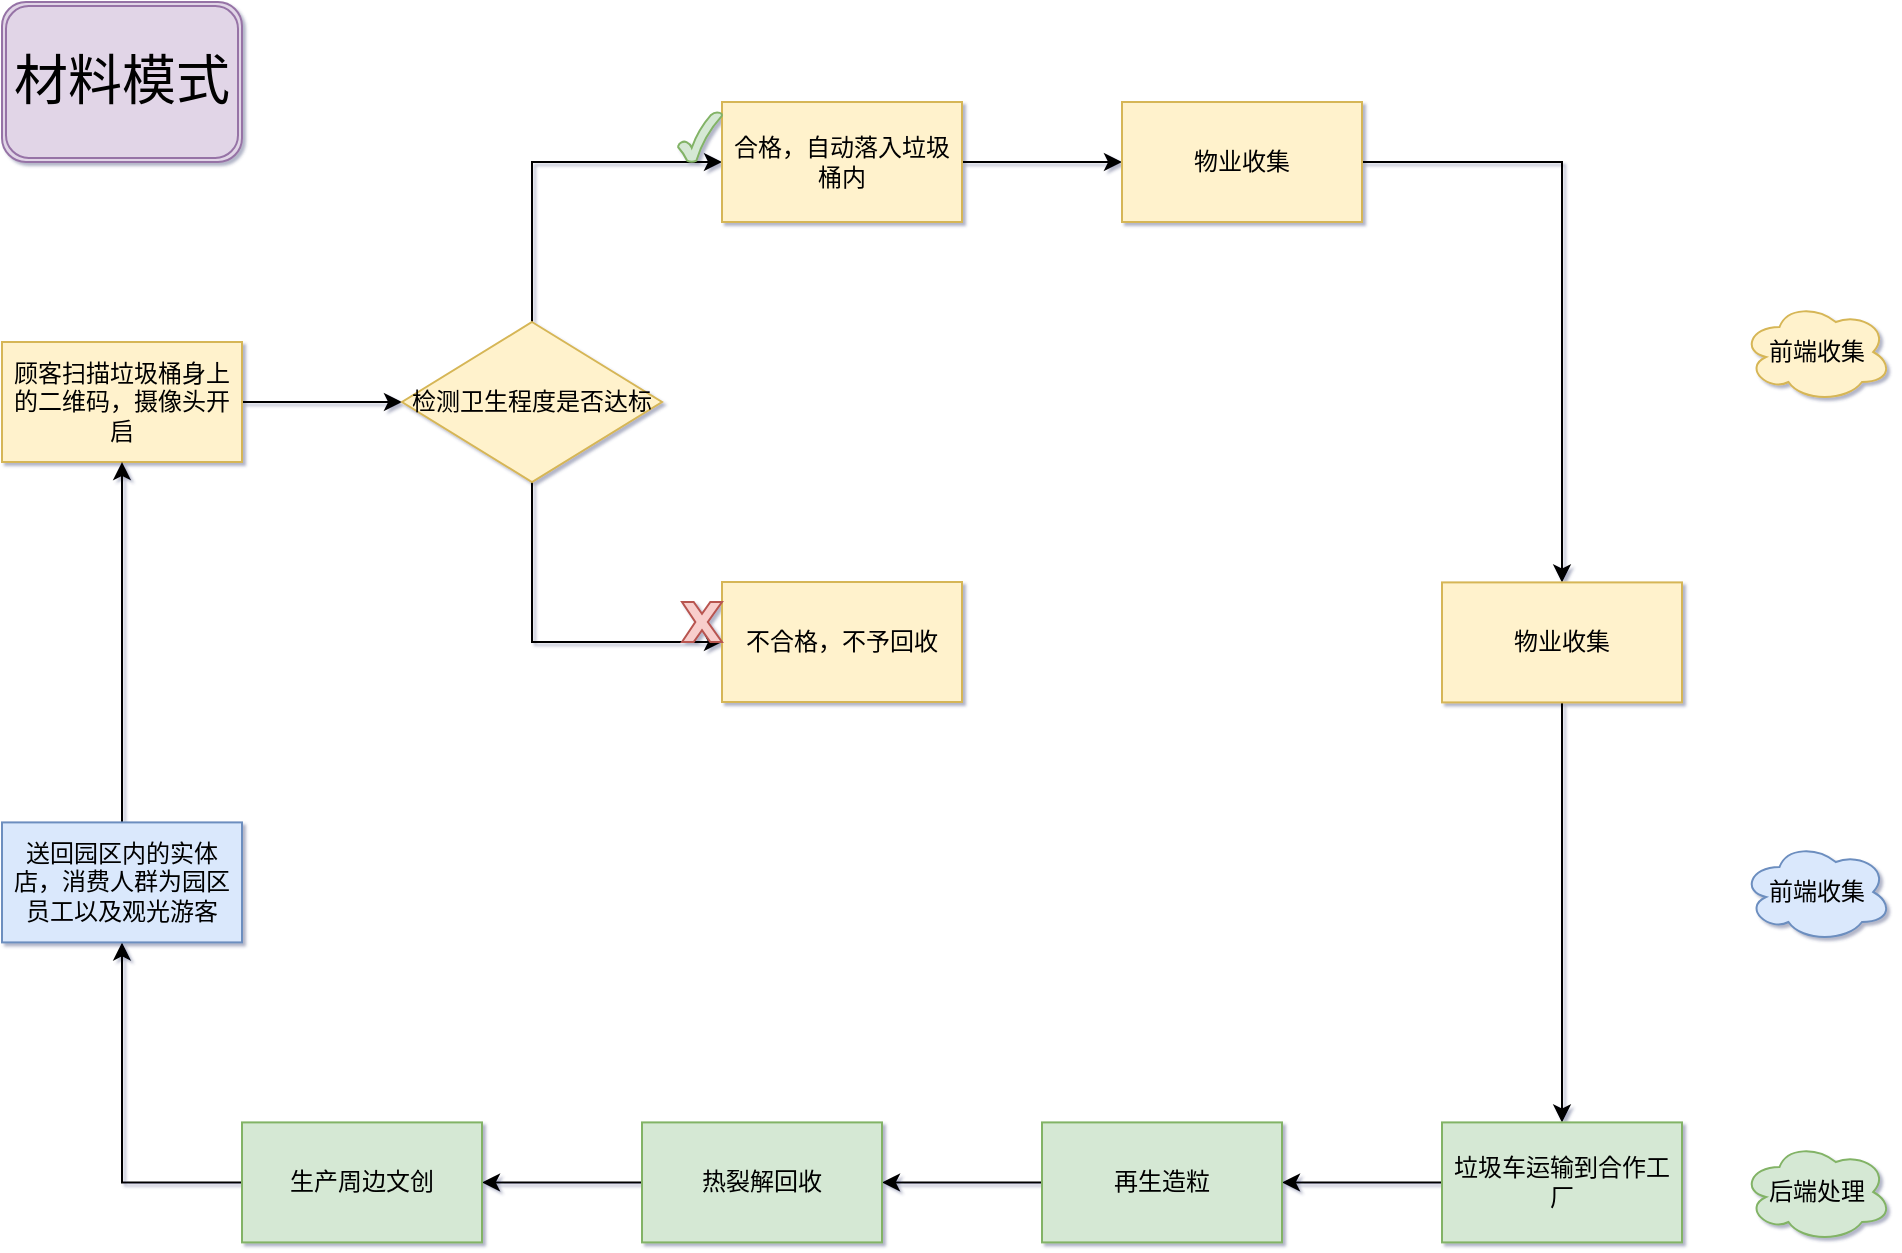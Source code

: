 <mxfile pages="1" version="11.2.4" type="github"><diagram id="c5TOJBAYrxdFyv1Vzk2w" name="Page-1"><mxGraphModel dx="920" dy="512" grid="1" gridSize="10" guides="1" tooltips="1" connect="1" arrows="1" fold="1" page="1" pageScale="1" pageWidth="1400" pageHeight="850" math="0" shadow="1"><root><mxCell id="0"/><mxCell id="1" parent="0"/><mxCell id="kFbB25wlkgdJumHFUwK1-5" value="&lt;span style=&quot;font-size: 27px ; white-space: normal&quot;&gt;材料模式&lt;/span&gt;" style="shape=ext;double=1;rounded=1;whiteSpace=wrap;html=1;fillColor=#e1d5e7;strokeColor=#9673a6;" parent="1" vertex="1"><mxGeometry x="70" y="10" width="120" height="80" as="geometry"/></mxCell><mxCell id="kFbB25wlkgdJumHFUwK1-9" value="" style="edgeStyle=orthogonalEdgeStyle;rounded=0;orthogonalLoop=1;jettySize=auto;html=1;" parent="1" source="kFbB25wlkgdJumHFUwK1-7" edge="1"><mxGeometry relative="1" as="geometry"><mxPoint x="270" y="210" as="targetPoint"/></mxGeometry></mxCell><mxCell id="kFbB25wlkgdJumHFUwK1-7" value="顾客扫描垃圾桶身上的二维码，摄像头开启" style="rounded=0;whiteSpace=wrap;html=1;fillColor=#fff2cc;strokeColor=#d6b656;" parent="1" vertex="1"><mxGeometry x="70" y="180" width="120" height="60" as="geometry"/></mxCell><mxCell id="kFbB25wlkgdJumHFUwK1-12" value="" style="edgeStyle=orthogonalEdgeStyle;rounded=0;orthogonalLoop=1;jettySize=auto;html=1;exitX=0.5;exitY=0;exitDx=0;exitDy=0;" parent="1" source="kFbB25wlkgdJumHFUwK1-10" edge="1"><mxGeometry relative="1" as="geometry"><mxPoint x="430" y="90" as="targetPoint"/><Array as="points"><mxPoint x="335" y="90"/><mxPoint x="420" y="90"/></Array></mxGeometry></mxCell><mxCell id="kFbB25wlkgdJumHFUwK1-15" value="" style="edgeStyle=orthogonalEdgeStyle;rounded=0;orthogonalLoop=1;jettySize=auto;html=1;" parent="1" source="kFbB25wlkgdJumHFUwK1-10" edge="1"><mxGeometry relative="1" as="geometry"><mxPoint x="430" y="330" as="targetPoint"/><Array as="points"><mxPoint x="335" y="330"/></Array></mxGeometry></mxCell><mxCell id="kFbB25wlkgdJumHFUwK1-10" value="&lt;font style=&quot;font-size: 12px&quot;&gt;检测卫生程度是否达标&lt;/font&gt;" style="rhombus;whiteSpace=wrap;html=1;fillColor=#fff2cc;strokeColor=#d6b656;" parent="1" vertex="1"><mxGeometry x="270" y="170" width="130" height="80" as="geometry"/></mxCell><mxCell id="kFbB25wlkgdJumHFUwK1-19" value="" style="edgeStyle=orthogonalEdgeStyle;rounded=0;orthogonalLoop=1;jettySize=auto;html=1;" parent="1" source="kFbB25wlkgdJumHFUwK1-13" target="kFbB25wlkgdJumHFUwK1-18" edge="1"><mxGeometry relative="1" as="geometry"/></mxCell><mxCell id="kFbB25wlkgdJumHFUwK1-13" value="合格，自动落入垃圾桶内" style="rounded=0;whiteSpace=wrap;html=1;fillColor=#fff2cc;strokeColor=#d6b656;" parent="1" vertex="1"><mxGeometry x="430" y="60" width="120" height="60" as="geometry"/></mxCell><mxCell id="kFbB25wlkgdJumHFUwK1-23" value="" style="edgeStyle=orthogonalEdgeStyle;rounded=0;orthogonalLoop=1;jettySize=auto;html=1;" parent="1" source="kFbB25wlkgdJumHFUwK1-18" target="kFbB25wlkgdJumHFUwK1-22" edge="1"><mxGeometry relative="1" as="geometry"/></mxCell><mxCell id="kFbB25wlkgdJumHFUwK1-18" value="物业收集" style="rounded=0;whiteSpace=wrap;html=1;fillColor=#fff2cc;strokeColor=#d6b656;" parent="1" vertex="1"><mxGeometry x="630" y="60" width="120" height="60" as="geometry"/></mxCell><mxCell id="kFbB25wlkgdJumHFUwK1-25" value="" style="edgeStyle=orthogonalEdgeStyle;rounded=0;orthogonalLoop=1;jettySize=auto;html=1;" parent="1" source="kFbB25wlkgdJumHFUwK1-22" target="kFbB25wlkgdJumHFUwK1-24" edge="1"><mxGeometry relative="1" as="geometry"/></mxCell><mxCell id="kFbB25wlkgdJumHFUwK1-22" value="物业收集" style="rounded=0;whiteSpace=wrap;html=1;fillColor=#fff2cc;strokeColor=#d6b656;" parent="1" vertex="1"><mxGeometry x="790" y="300.206" width="120" height="60" as="geometry"/></mxCell><mxCell id="kFbB25wlkgdJumHFUwK1-27" value="" style="edgeStyle=orthogonalEdgeStyle;rounded=0;orthogonalLoop=1;jettySize=auto;html=1;" parent="1" source="kFbB25wlkgdJumHFUwK1-24" target="kFbB25wlkgdJumHFUwK1-26" edge="1"><mxGeometry relative="1" as="geometry"/></mxCell><mxCell id="kFbB25wlkgdJumHFUwK1-24" value="垃圾车运输到合作工厂" style="rounded=0;whiteSpace=wrap;html=1;fillColor=#d5e8d4;strokeColor=#82b366;" parent="1" vertex="1"><mxGeometry x="790" y="570.206" width="120" height="60" as="geometry"/></mxCell><mxCell id="kFbB25wlkgdJumHFUwK1-29" value="" style="edgeStyle=orthogonalEdgeStyle;rounded=0;orthogonalLoop=1;jettySize=auto;html=1;" parent="1" source="kFbB25wlkgdJumHFUwK1-26" target="kFbB25wlkgdJumHFUwK1-28" edge="1"><mxGeometry relative="1" as="geometry"/></mxCell><mxCell id="kFbB25wlkgdJumHFUwK1-26" value="再生造粒" style="rounded=0;whiteSpace=wrap;html=1;fillColor=#d5e8d4;strokeColor=#82b366;" parent="1" vertex="1"><mxGeometry x="590" y="570.206" width="120" height="60" as="geometry"/></mxCell><mxCell id="kFbB25wlkgdJumHFUwK1-31" value="" style="edgeStyle=orthogonalEdgeStyle;rounded=0;orthogonalLoop=1;jettySize=auto;html=1;" parent="1" source="kFbB25wlkgdJumHFUwK1-28" target="kFbB25wlkgdJumHFUwK1-30" edge="1"><mxGeometry relative="1" as="geometry"/></mxCell><mxCell id="kFbB25wlkgdJumHFUwK1-28" value="热裂解回收" style="rounded=0;whiteSpace=wrap;html=1;fillColor=#d5e8d4;strokeColor=#82b366;" parent="1" vertex="1"><mxGeometry x="390" y="570.206" width="120" height="60" as="geometry"/></mxCell><mxCell id="kFbB25wlkgdJumHFUwK1-33" value="" style="edgeStyle=orthogonalEdgeStyle;rounded=0;orthogonalLoop=1;jettySize=auto;html=1;" parent="1" source="kFbB25wlkgdJumHFUwK1-30" target="kFbB25wlkgdJumHFUwK1-32" edge="1"><mxGeometry relative="1" as="geometry"><Array as="points"><mxPoint x="130" y="600"/></Array></mxGeometry></mxCell><mxCell id="kFbB25wlkgdJumHFUwK1-30" value="生产周边文创" style="rounded=0;whiteSpace=wrap;html=1;fillColor=#d5e8d4;strokeColor=#82b366;" parent="1" vertex="1"><mxGeometry x="190" y="570.206" width="120" height="60" as="geometry"/></mxCell><mxCell id="kFbB25wlkgdJumHFUwK1-35" value="" style="edgeStyle=orthogonalEdgeStyle;rounded=0;orthogonalLoop=1;jettySize=auto;html=1;entryX=0.5;entryY=1;entryDx=0;entryDy=0;" parent="1" source="kFbB25wlkgdJumHFUwK1-32" target="kFbB25wlkgdJumHFUwK1-7" edge="1"><mxGeometry relative="1" as="geometry"><mxPoint x="130" y="340.206" as="targetPoint"/></mxGeometry></mxCell><mxCell id="kFbB25wlkgdJumHFUwK1-32" value="送回园区内的实体店，消费人群为园区员工以及观光游客" style="rounded=0;whiteSpace=wrap;html=1;fillColor=#dae8fc;strokeColor=#6c8ebf;" parent="1" vertex="1"><mxGeometry x="70" y="420.206" width="120" height="60" as="geometry"/></mxCell><mxCell id="kFbB25wlkgdJumHFUwK1-17" value="不合格，不予回收" style="rounded=0;whiteSpace=wrap;html=1;fillColor=#fff2cc;strokeColor=#d6b656;" parent="1" vertex="1"><mxGeometry x="430" y="300" width="120" height="60" as="geometry"/></mxCell><mxCell id="kFbB25wlkgdJumHFUwK1-36" value="" style="verticalLabelPosition=bottom;verticalAlign=top;html=1;shape=mxgraph.basic.tick;fillColor=#d5e8d4;strokeColor=#82b366;" parent="1" vertex="1"><mxGeometry x="408" y="65" width="22" height="25" as="geometry"/></mxCell><mxCell id="kFbB25wlkgdJumHFUwK1-37" value="" style="verticalLabelPosition=bottom;verticalAlign=top;html=1;shape=mxgraph.basic.x;fillColor=#f8cecc;strokeColor=#b85450;" parent="1" vertex="1"><mxGeometry x="410" y="310" width="20" height="20" as="geometry"/></mxCell><mxCell id="mxIGvIavBvBF4ghNMBYm-1" value="前端收集" style="ellipse;shape=cloud;whiteSpace=wrap;html=1;fillColor=#fff2cc;strokeColor=#d6b656;" vertex="1" parent="1"><mxGeometry x="940" y="160" width="75" height="50" as="geometry"/></mxCell><mxCell id="mxIGvIavBvBF4ghNMBYm-2" value="前端收集" style="ellipse;shape=cloud;whiteSpace=wrap;html=1;fillColor=#dae8fc;strokeColor=#6c8ebf;" vertex="1" parent="1"><mxGeometry x="940" y="430" width="75" height="50" as="geometry"/></mxCell><mxCell id="mxIGvIavBvBF4ghNMBYm-3" value="后端处理" style="ellipse;shape=cloud;whiteSpace=wrap;html=1;fillColor=#d5e8d4;strokeColor=#82b366;" vertex="1" parent="1"><mxGeometry x="940" y="580" width="75" height="50" as="geometry"/></mxCell></root></mxGraphModel></diagram></mxfile>